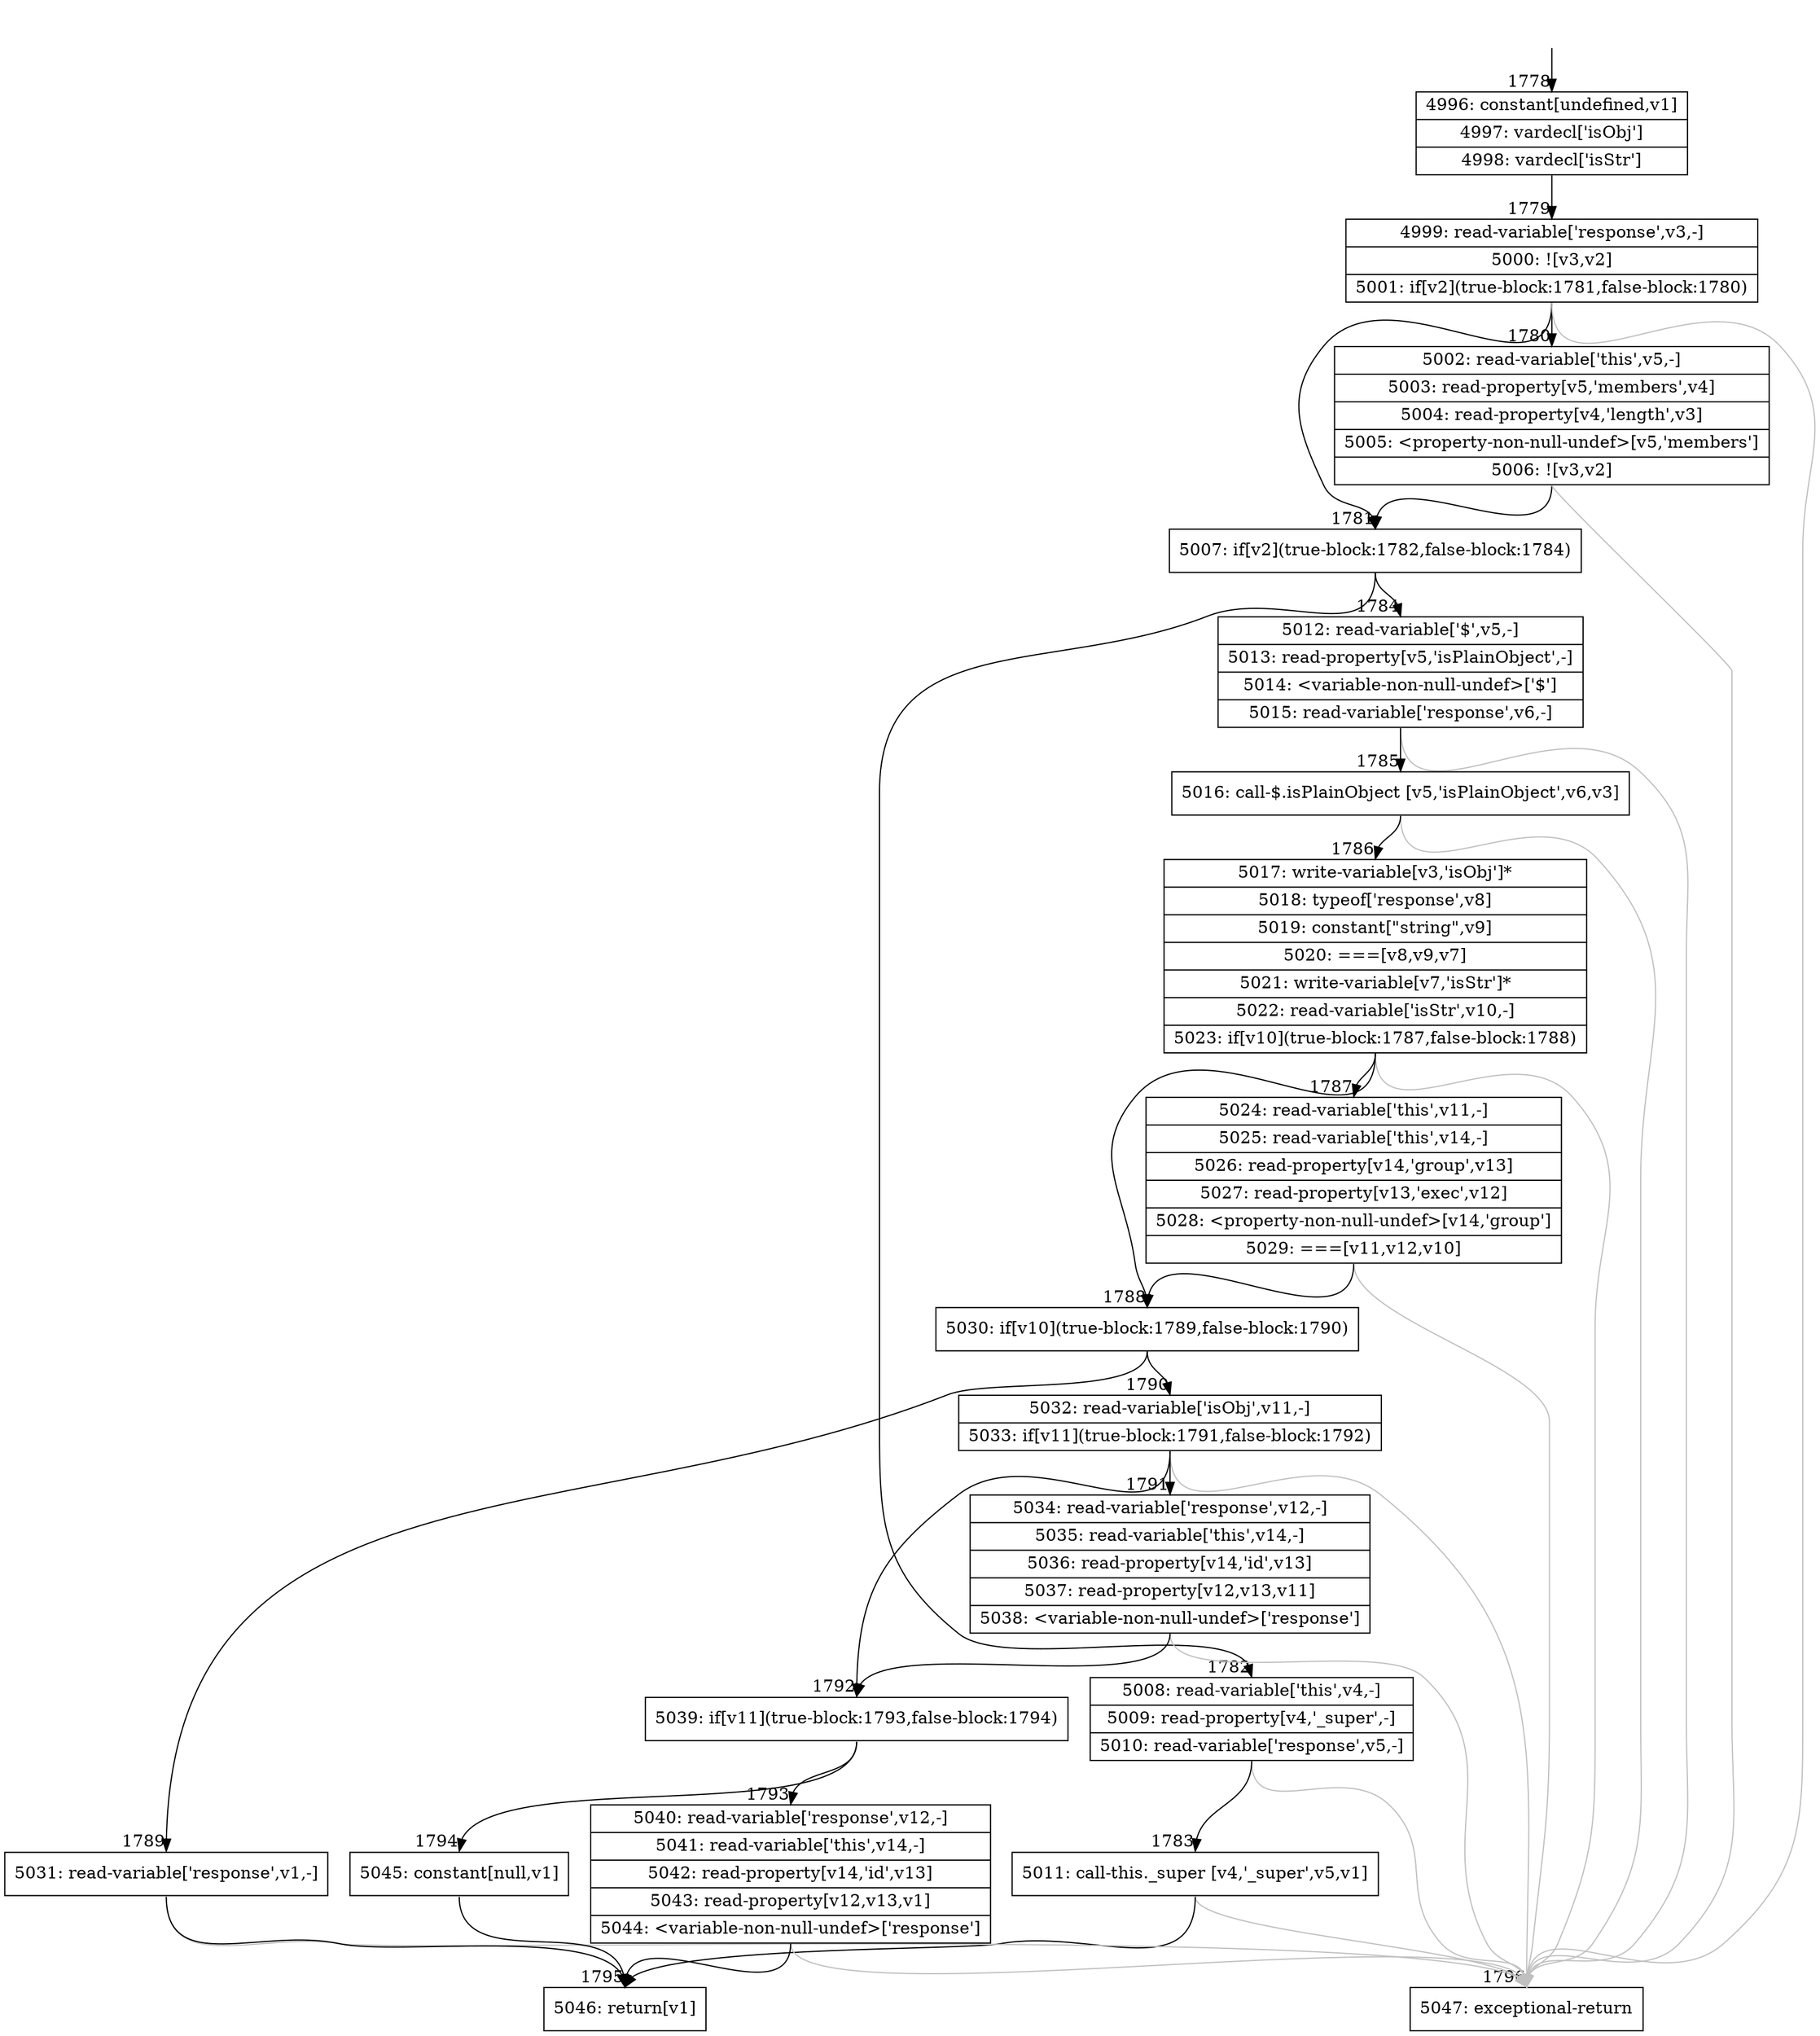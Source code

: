 digraph {
rankdir="TD"
BB_entry155[shape=none,label=""];
BB_entry155 -> BB1778 [tailport=s, headport=n, headlabel="    1778"]
BB1778 [shape=record label="{4996: constant[undefined,v1]|4997: vardecl['isObj']|4998: vardecl['isStr']}" ] 
BB1778 -> BB1779 [tailport=s, headport=n, headlabel="      1779"]
BB1779 [shape=record label="{4999: read-variable['response',v3,-]|5000: ![v3,v2]|5001: if[v2](true-block:1781,false-block:1780)}" ] 
BB1779 -> BB1781 [tailport=s, headport=n, headlabel="      1781"]
BB1779 -> BB1780 [tailport=s, headport=n, headlabel="      1780"]
BB1779 -> BB1796 [tailport=s, headport=n, color=gray, headlabel="      1796"]
BB1780 [shape=record label="{5002: read-variable['this',v5,-]|5003: read-property[v5,'members',v4]|5004: read-property[v4,'length',v3]|5005: \<property-non-null-undef\>[v5,'members']|5006: ![v3,v2]}" ] 
BB1780 -> BB1781 [tailport=s, headport=n]
BB1780 -> BB1796 [tailport=s, headport=n, color=gray]
BB1781 [shape=record label="{5007: if[v2](true-block:1782,false-block:1784)}" ] 
BB1781 -> BB1782 [tailport=s, headport=n, headlabel="      1782"]
BB1781 -> BB1784 [tailport=s, headport=n, headlabel="      1784"]
BB1782 [shape=record label="{5008: read-variable['this',v4,-]|5009: read-property[v4,'_super',-]|5010: read-variable['response',v5,-]}" ] 
BB1782 -> BB1783 [tailport=s, headport=n, headlabel="      1783"]
BB1782 -> BB1796 [tailport=s, headport=n, color=gray]
BB1783 [shape=record label="{5011: call-this._super [v4,'_super',v5,v1]}" ] 
BB1783 -> BB1795 [tailport=s, headport=n, headlabel="      1795"]
BB1783 -> BB1796 [tailport=s, headport=n, color=gray]
BB1784 [shape=record label="{5012: read-variable['$',v5,-]|5013: read-property[v5,'isPlainObject',-]|5014: \<variable-non-null-undef\>['$']|5015: read-variable['response',v6,-]}" ] 
BB1784 -> BB1785 [tailport=s, headport=n, headlabel="      1785"]
BB1784 -> BB1796 [tailport=s, headport=n, color=gray]
BB1785 [shape=record label="{5016: call-$.isPlainObject [v5,'isPlainObject',v6,v3]}" ] 
BB1785 -> BB1786 [tailport=s, headport=n, headlabel="      1786"]
BB1785 -> BB1796 [tailport=s, headport=n, color=gray]
BB1786 [shape=record label="{5017: write-variable[v3,'isObj']*|5018: typeof['response',v8]|5019: constant[\"string\",v9]|5020: ===[v8,v9,v7]|5021: write-variable[v7,'isStr']*|5022: read-variable['isStr',v10,-]|5023: if[v10](true-block:1787,false-block:1788)}" ] 
BB1786 -> BB1788 [tailport=s, headport=n, headlabel="      1788"]
BB1786 -> BB1787 [tailport=s, headport=n, headlabel="      1787"]
BB1786 -> BB1796 [tailport=s, headport=n, color=gray]
BB1787 [shape=record label="{5024: read-variable['this',v11,-]|5025: read-variable['this',v14,-]|5026: read-property[v14,'group',v13]|5027: read-property[v13,'exec',v12]|5028: \<property-non-null-undef\>[v14,'group']|5029: ===[v11,v12,v10]}" ] 
BB1787 -> BB1788 [tailport=s, headport=n]
BB1787 -> BB1796 [tailport=s, headport=n, color=gray]
BB1788 [shape=record label="{5030: if[v10](true-block:1789,false-block:1790)}" ] 
BB1788 -> BB1789 [tailport=s, headport=n, headlabel="      1789"]
BB1788 -> BB1790 [tailport=s, headport=n, headlabel="      1790"]
BB1789 [shape=record label="{5031: read-variable['response',v1,-]}" ] 
BB1789 -> BB1795 [tailport=s, headport=n]
BB1789 -> BB1796 [tailport=s, headport=n, color=gray]
BB1790 [shape=record label="{5032: read-variable['isObj',v11,-]|5033: if[v11](true-block:1791,false-block:1792)}" ] 
BB1790 -> BB1792 [tailport=s, headport=n, headlabel="      1792"]
BB1790 -> BB1791 [tailport=s, headport=n, headlabel="      1791"]
BB1790 -> BB1796 [tailport=s, headport=n, color=gray]
BB1791 [shape=record label="{5034: read-variable['response',v12,-]|5035: read-variable['this',v14,-]|5036: read-property[v14,'id',v13]|5037: read-property[v12,v13,v11]|5038: \<variable-non-null-undef\>['response']}" ] 
BB1791 -> BB1792 [tailport=s, headport=n]
BB1791 -> BB1796 [tailport=s, headport=n, color=gray]
BB1792 [shape=record label="{5039: if[v11](true-block:1793,false-block:1794)}" ] 
BB1792 -> BB1793 [tailport=s, headport=n, headlabel="      1793"]
BB1792 -> BB1794 [tailport=s, headport=n, headlabel="      1794"]
BB1793 [shape=record label="{5040: read-variable['response',v12,-]|5041: read-variable['this',v14,-]|5042: read-property[v14,'id',v13]|5043: read-property[v12,v13,v1]|5044: \<variable-non-null-undef\>['response']}" ] 
BB1793 -> BB1795 [tailport=s, headport=n]
BB1793 -> BB1796 [tailport=s, headport=n, color=gray]
BB1794 [shape=record label="{5045: constant[null,v1]}" ] 
BB1794 -> BB1795 [tailport=s, headport=n]
BB1795 [shape=record label="{5046: return[v1]}" ] 
BB1796 [shape=record label="{5047: exceptional-return}" ] 
//#$~ 1666
}
